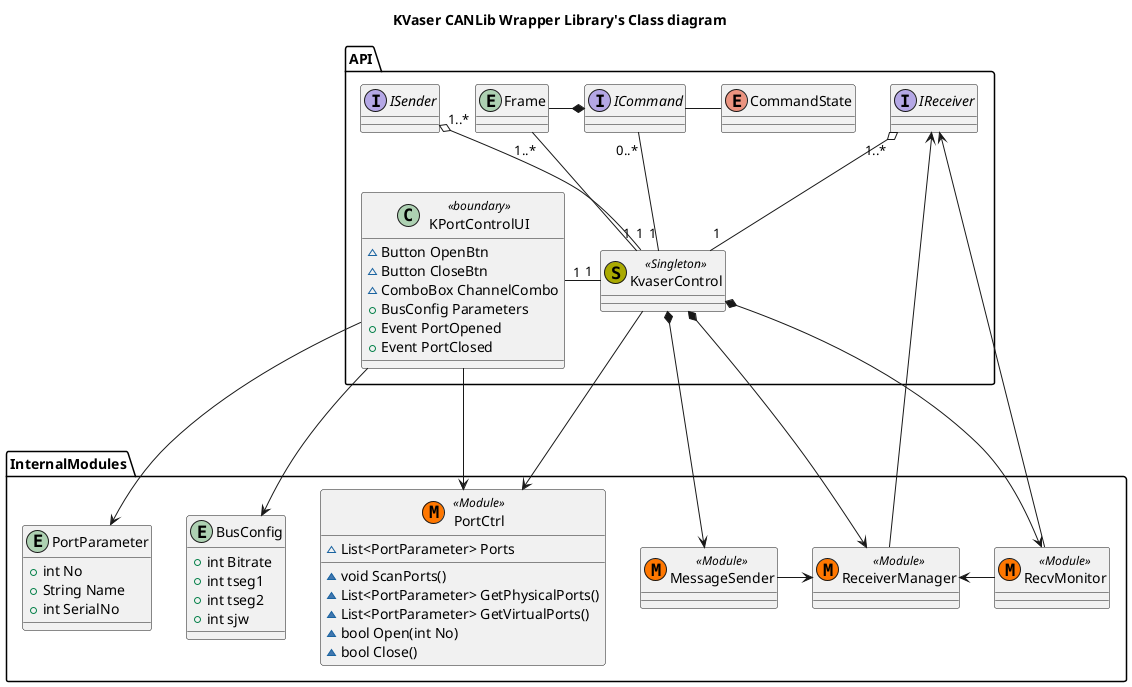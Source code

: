 @startuml

title "KVaser CANLib Wrapper Library's Class diagram"

package API{

    class KPortControlUI<<boundary>>{
        ~Button OpenBtn
        ~Button CloseBtn
        ~ComboBox ChannelCombo
        +BusConfig Parameters
        +Event PortOpened
        +Event PortClosed
    }

    class KvaserControl<< (S, #AAAA00) Singleton>>{

    }

    entity Frame{

    }

    Interface IReceiver{

    }

    Interface ICommand{

    }

    Enum CommandState{

    }

    Interface ISender{

    }

    KPortControlUI "1" -l "1" KvaserControl

    KvaserControl "1" -l "1..*" Frame
    KvaserControl "1" -u-o "1..*" IReceiver
    KvaserControl "1" -u-o "1..*" ISender
    KvaserControl "1" -u- "0..*" ICommand

    ICommand - CommandState
    ICommand *-l Frame
}

package InternalModules{
    class PortCtrl<< (M, #FF7700) Module>>{
        ~{field} List<PortParameter> Ports
        ~void ScanPorts()
        ~List<PortParameter> GetPhysicalPorts()
        ~List<PortParameter> GetVirtualPorts()
        ~bool Open(int No)
        ~bool Close()
    }

    entity BusConfig{
        +int Bitrate
        +int tseg1
        +int tseg2
        +int sjw
    }

    entity PortParameter{
        +int No
        +String Name
        +int SerialNo
    }

    class RecvMonitor<< (M, #FF7700) Module>>{

    }

    class ReceiverManager<< (M, #FF7700) Module>>{

    }

    class MessageSender<< (M, #FF7700) Module>>{

    }

    RecvMonitor -l> ReceiverManager
    MessageSender -> ReceiverManager
}


KPortControlUI ---> PortCtrl
KPortControlUI --> PortParameter
KPortControlUI --> BusConfig

KvaserControl ---> PortCtrl
KvaserControl *---> RecvMonitor
KvaserControl *---> ReceiverManager
KvaserControl *---> MessageSender

IReceiver <-- ReceiverManager
IReceiver <-- RecvMonitor



@enduml